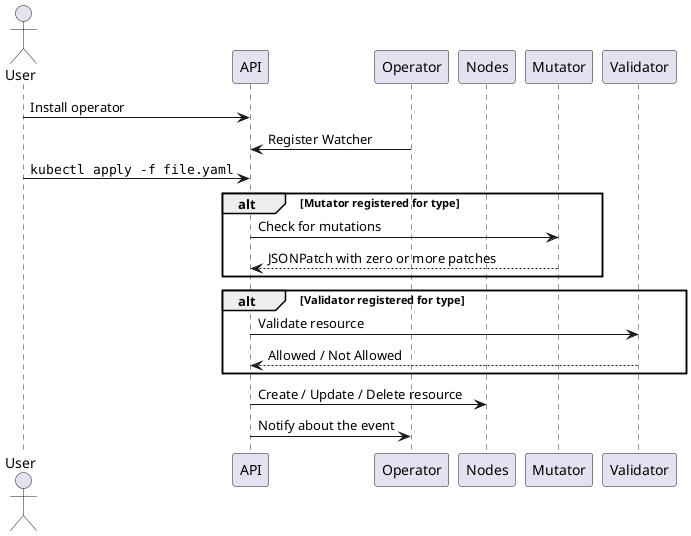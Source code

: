 @startuml

actor User as u
participant "API" as api
participant "Operator" as op
participant "Nodes" as node
participant "Mutator" as mut
participant "Validator" as val

u -> api : Install operator
op -> api : Register Watcher
u -> api : ""kubectl apply -f file.yaml""

alt Mutator registered for type
    api -> mut : Check for mutations
    mut --> api : JSONPatch with zero or more patches
end

alt Validator registered for type
    api -> val : Validate resource
    val --> api : Allowed / Not Allowed
end

api -> node : Create / Update / Delete resource
api -> op : Notify about the event

@enduml

